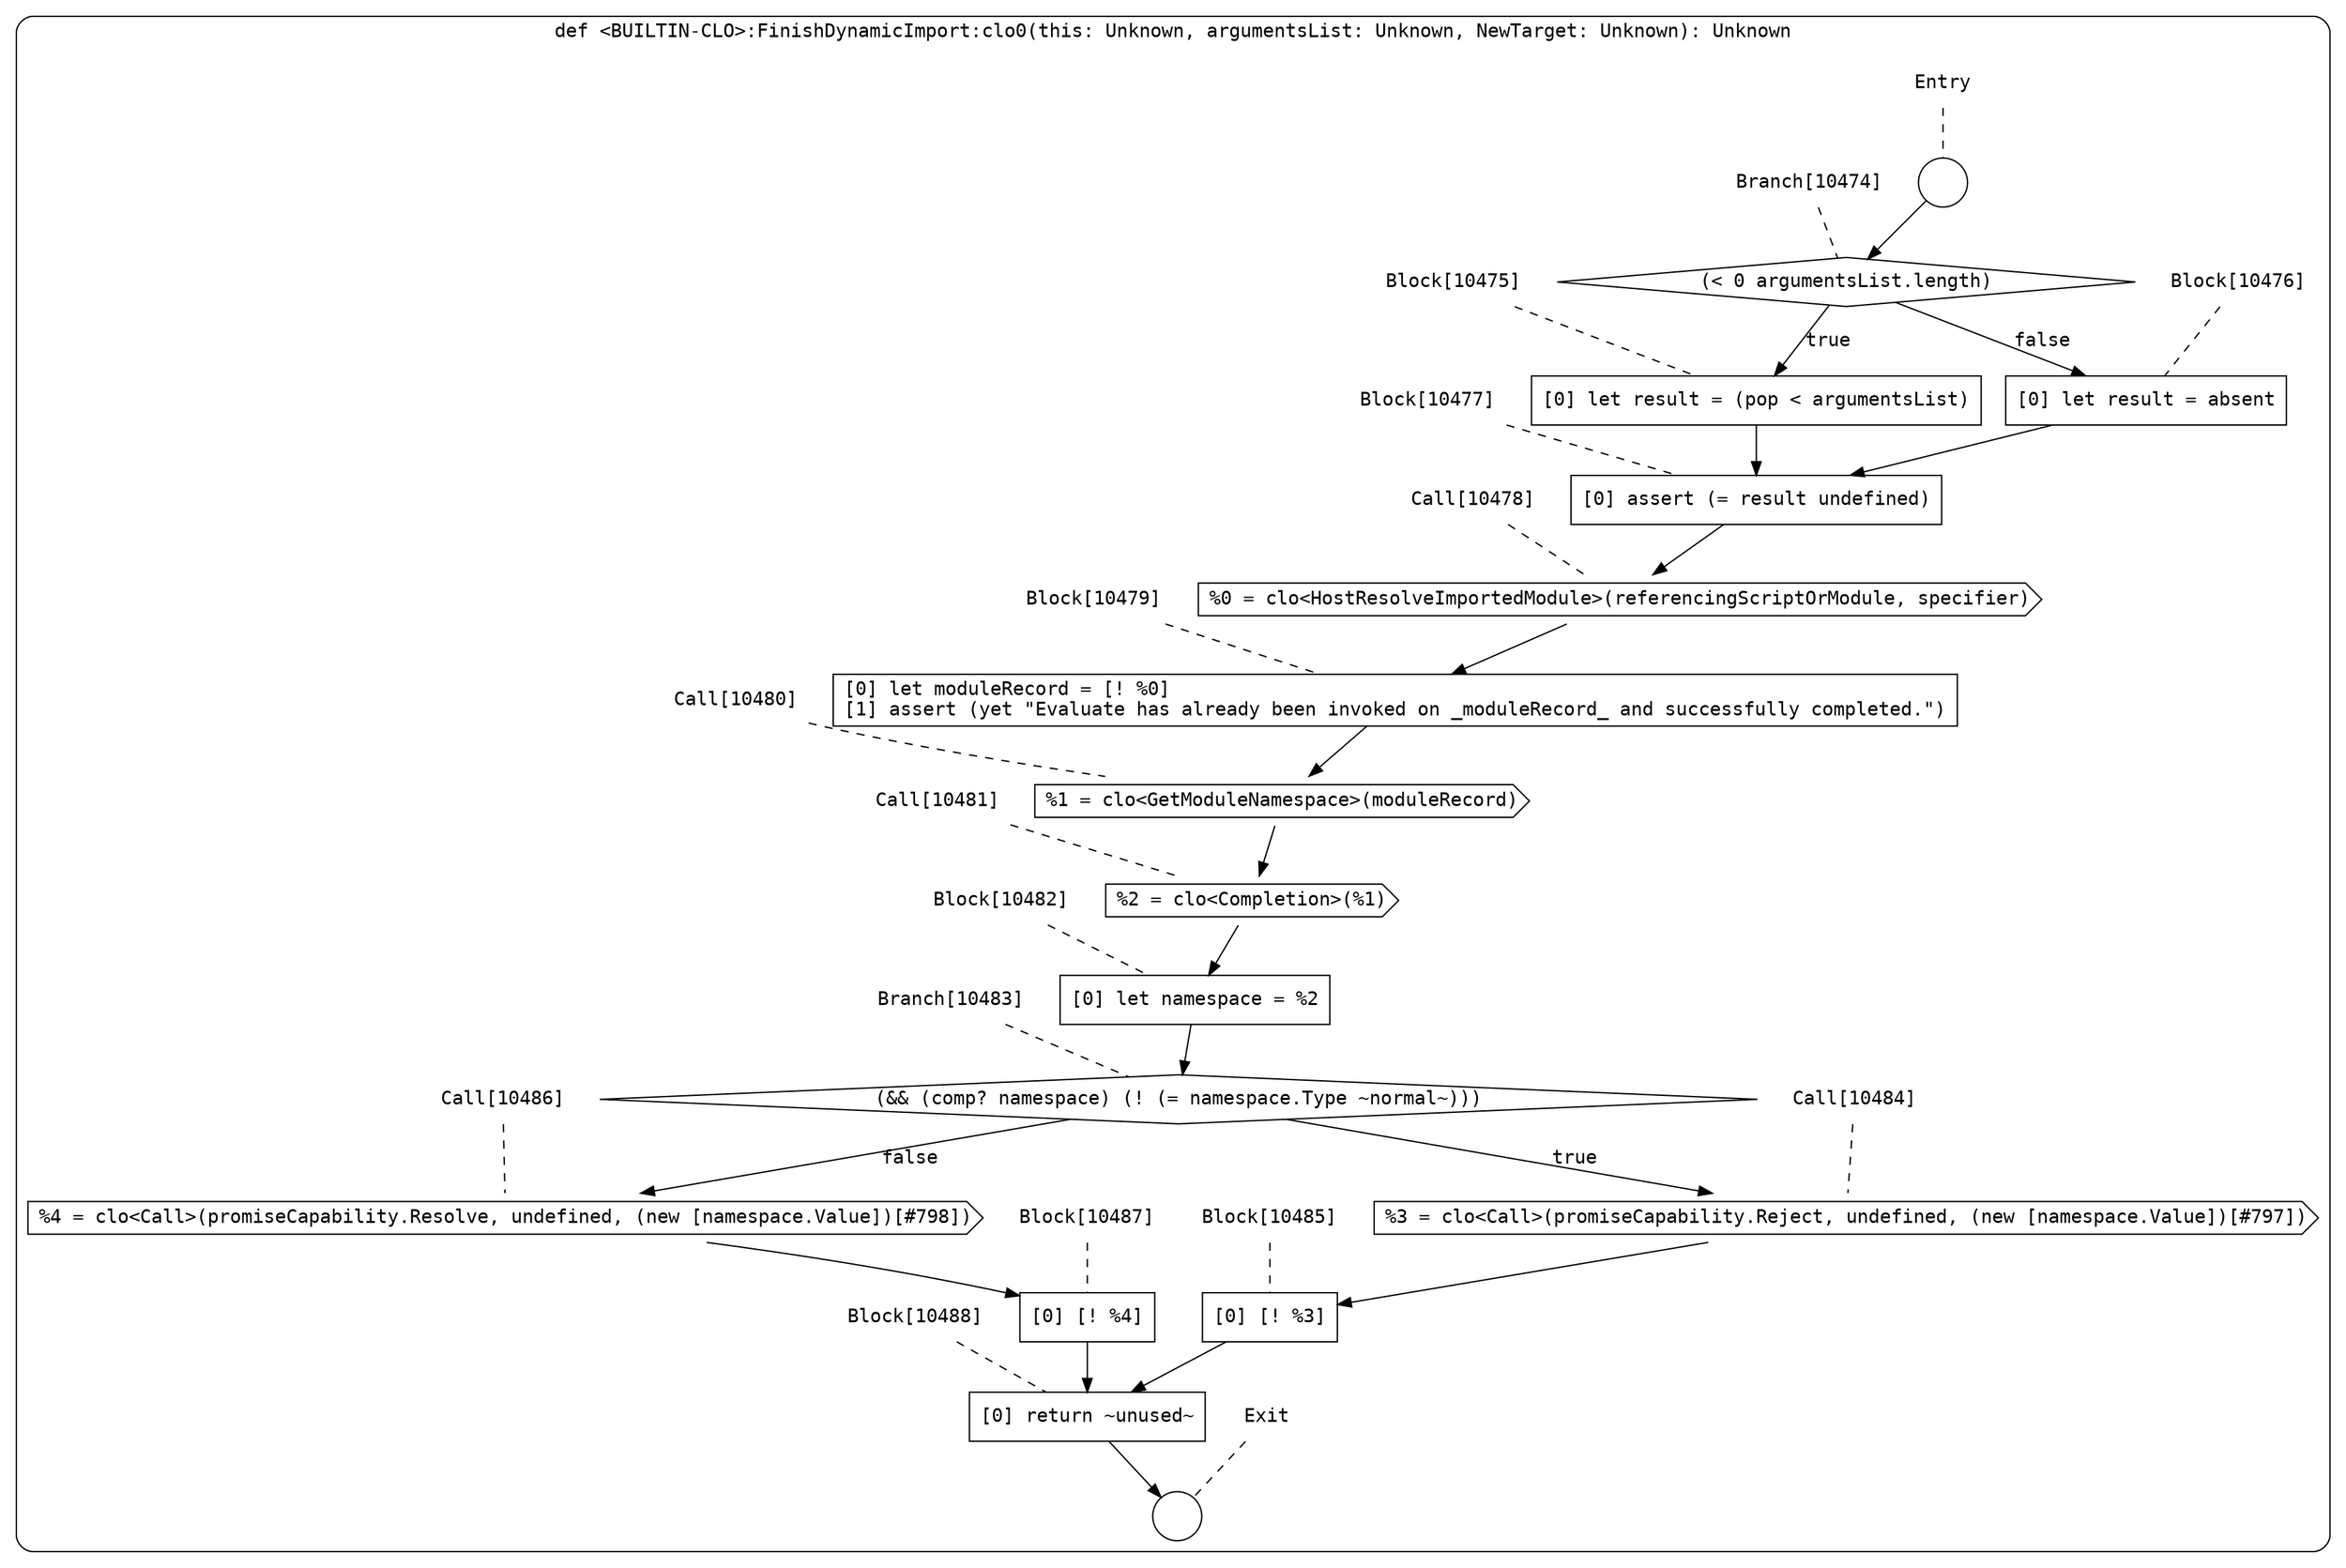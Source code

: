 digraph {
  graph [fontname = "Consolas"]
  node [fontname = "Consolas"]
  edge [fontname = "Consolas"]
  subgraph cluster1900 {
    label = "def <BUILTIN-CLO>:FinishDynamicImport:clo0(this: Unknown, argumentsList: Unknown, NewTarget: Unknown): Unknown"
    style = rounded
    cluster1900_entry_name [shape=none, label=<<font color="black">Entry</font>>]
    cluster1900_entry_name -> cluster1900_entry [arrowhead=none, color="black", style=dashed]
    cluster1900_entry [shape=circle label=" " color="black" fillcolor="white" style=filled]
    cluster1900_entry -> node10474 [color="black"]
    cluster1900_exit_name [shape=none, label=<<font color="black">Exit</font>>]
    cluster1900_exit_name -> cluster1900_exit [arrowhead=none, color="black", style=dashed]
    cluster1900_exit [shape=circle label=" " color="black" fillcolor="white" style=filled]
    node10474_name [shape=none, label=<<font color="black">Branch[10474]</font>>]
    node10474_name -> node10474 [arrowhead=none, color="black", style=dashed]
    node10474 [shape=diamond, label=<<font color="black">(&lt; 0 argumentsList.length)</font>> color="black" fillcolor="white", style=filled]
    node10474 -> node10475 [label=<<font color="black">true</font>> color="black"]
    node10474 -> node10476 [label=<<font color="black">false</font>> color="black"]
    node10475_name [shape=none, label=<<font color="black">Block[10475]</font>>]
    node10475_name -> node10475 [arrowhead=none, color="black", style=dashed]
    node10475 [shape=box, label=<<font color="black">[0] let result = (pop &lt; argumentsList)<BR ALIGN="LEFT"/></font>> color="black" fillcolor="white", style=filled]
    node10475 -> node10477 [color="black"]
    node10476_name [shape=none, label=<<font color="black">Block[10476]</font>>]
    node10476_name -> node10476 [arrowhead=none, color="black", style=dashed]
    node10476 [shape=box, label=<<font color="black">[0] let result = absent<BR ALIGN="LEFT"/></font>> color="black" fillcolor="white", style=filled]
    node10476 -> node10477 [color="black"]
    node10477_name [shape=none, label=<<font color="black">Block[10477]</font>>]
    node10477_name -> node10477 [arrowhead=none, color="black", style=dashed]
    node10477 [shape=box, label=<<font color="black">[0] assert (= result undefined)<BR ALIGN="LEFT"/></font>> color="black" fillcolor="white", style=filled]
    node10477 -> node10478 [color="black"]
    node10478_name [shape=none, label=<<font color="black">Call[10478]</font>>]
    node10478_name -> node10478 [arrowhead=none, color="black", style=dashed]
    node10478 [shape=cds, label=<<font color="black">%0 = clo&lt;HostResolveImportedModule&gt;(referencingScriptOrModule, specifier)</font>> color="black" fillcolor="white", style=filled]
    node10478 -> node10479 [color="black"]
    node10479_name [shape=none, label=<<font color="black">Block[10479]</font>>]
    node10479_name -> node10479 [arrowhead=none, color="black", style=dashed]
    node10479 [shape=box, label=<<font color="black">[0] let moduleRecord = [! %0]<BR ALIGN="LEFT"/>[1] assert (yet &quot;Evaluate has already been invoked on _moduleRecord_ and successfully completed.&quot;)<BR ALIGN="LEFT"/></font>> color="black" fillcolor="white", style=filled]
    node10479 -> node10480 [color="black"]
    node10480_name [shape=none, label=<<font color="black">Call[10480]</font>>]
    node10480_name -> node10480 [arrowhead=none, color="black", style=dashed]
    node10480 [shape=cds, label=<<font color="black">%1 = clo&lt;GetModuleNamespace&gt;(moduleRecord)</font>> color="black" fillcolor="white", style=filled]
    node10480 -> node10481 [color="black"]
    node10481_name [shape=none, label=<<font color="black">Call[10481]</font>>]
    node10481_name -> node10481 [arrowhead=none, color="black", style=dashed]
    node10481 [shape=cds, label=<<font color="black">%2 = clo&lt;Completion&gt;(%1)</font>> color="black" fillcolor="white", style=filled]
    node10481 -> node10482 [color="black"]
    node10482_name [shape=none, label=<<font color="black">Block[10482]</font>>]
    node10482_name -> node10482 [arrowhead=none, color="black", style=dashed]
    node10482 [shape=box, label=<<font color="black">[0] let namespace = %2<BR ALIGN="LEFT"/></font>> color="black" fillcolor="white", style=filled]
    node10482 -> node10483 [color="black"]
    node10483_name [shape=none, label=<<font color="black">Branch[10483]</font>>]
    node10483_name -> node10483 [arrowhead=none, color="black", style=dashed]
    node10483 [shape=diamond, label=<<font color="black">(&amp;&amp; (comp? namespace) (! (= namespace.Type ~normal~)))</font>> color="black" fillcolor="white", style=filled]
    node10483 -> node10484 [label=<<font color="black">true</font>> color="black"]
    node10483 -> node10486 [label=<<font color="black">false</font>> color="black"]
    node10484_name [shape=none, label=<<font color="black">Call[10484]</font>>]
    node10484_name -> node10484 [arrowhead=none, color="black", style=dashed]
    node10484 [shape=cds, label=<<font color="black">%3 = clo&lt;Call&gt;(promiseCapability.Reject, undefined, (new [namespace.Value])[#797])</font>> color="black" fillcolor="white", style=filled]
    node10484 -> node10485 [color="black"]
    node10486_name [shape=none, label=<<font color="black">Call[10486]</font>>]
    node10486_name -> node10486 [arrowhead=none, color="black", style=dashed]
    node10486 [shape=cds, label=<<font color="black">%4 = clo&lt;Call&gt;(promiseCapability.Resolve, undefined, (new [namespace.Value])[#798])</font>> color="black" fillcolor="white", style=filled]
    node10486 -> node10487 [color="black"]
    node10485_name [shape=none, label=<<font color="black">Block[10485]</font>>]
    node10485_name -> node10485 [arrowhead=none, color="black", style=dashed]
    node10485 [shape=box, label=<<font color="black">[0] [! %3]<BR ALIGN="LEFT"/></font>> color="black" fillcolor="white", style=filled]
    node10485 -> node10488 [color="black"]
    node10487_name [shape=none, label=<<font color="black">Block[10487]</font>>]
    node10487_name -> node10487 [arrowhead=none, color="black", style=dashed]
    node10487 [shape=box, label=<<font color="black">[0] [! %4]<BR ALIGN="LEFT"/></font>> color="black" fillcolor="white", style=filled]
    node10487 -> node10488 [color="black"]
    node10488_name [shape=none, label=<<font color="black">Block[10488]</font>>]
    node10488_name -> node10488 [arrowhead=none, color="black", style=dashed]
    node10488 [shape=box, label=<<font color="black">[0] return ~unused~<BR ALIGN="LEFT"/></font>> color="black" fillcolor="white", style=filled]
    node10488 -> cluster1900_exit [color="black"]
  }
}